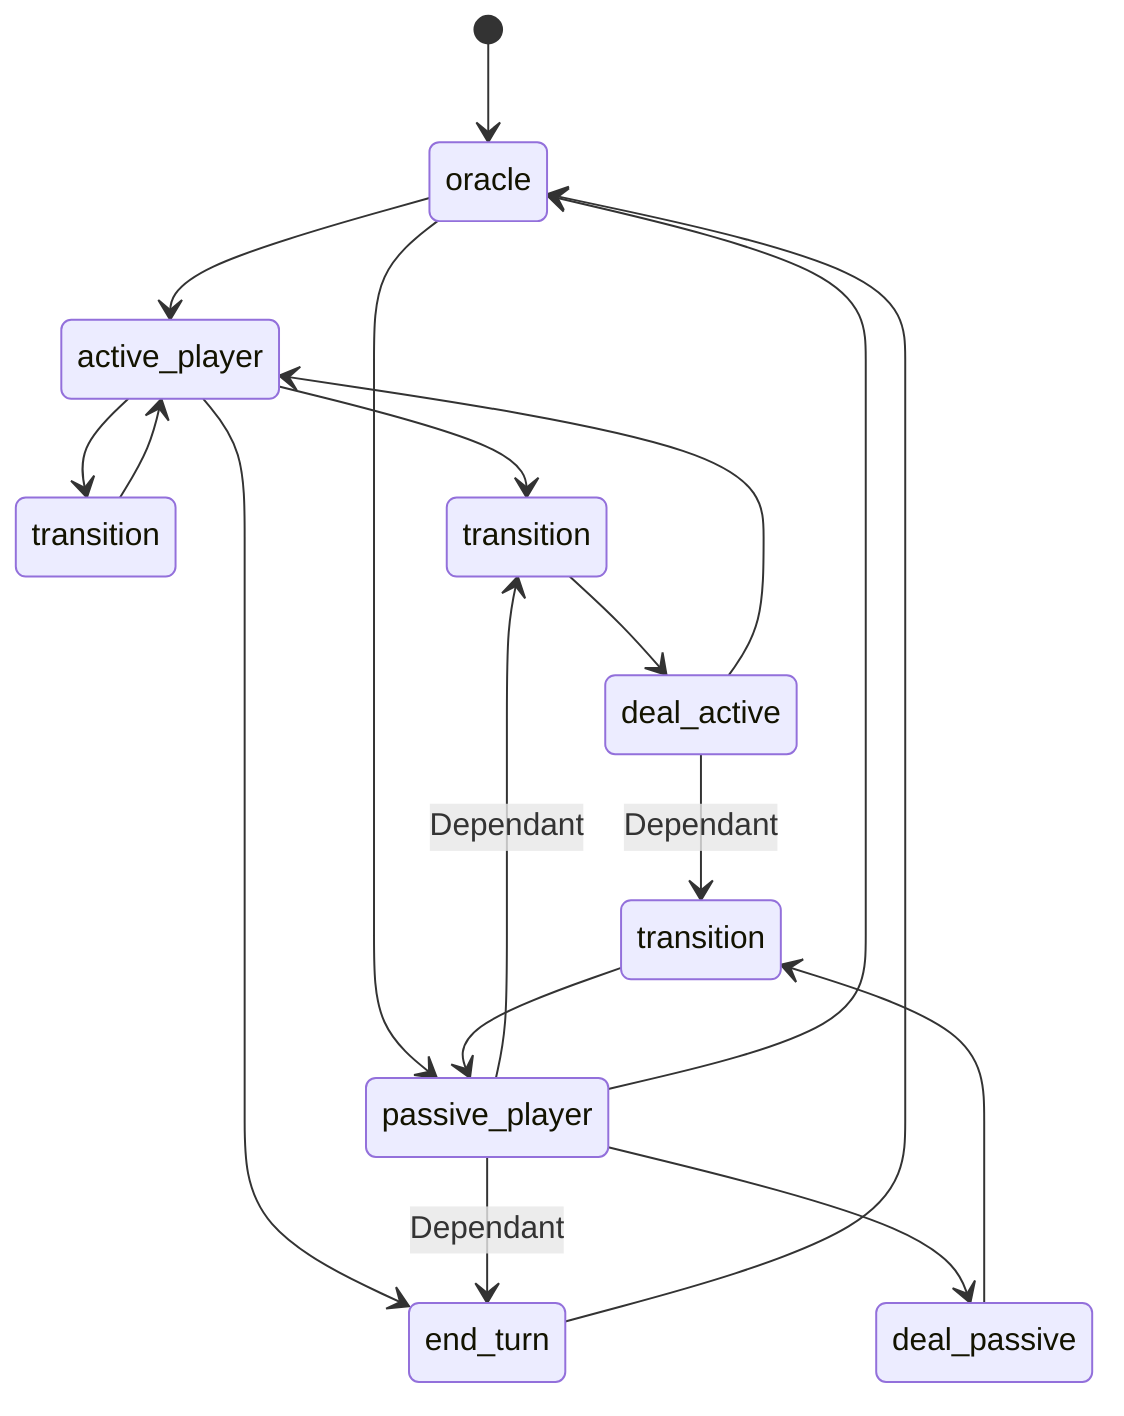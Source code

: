 stateDiagram
  current_player: oracle
  build_play: transition
  trade: transition
  accept_reject: transition

  [*] --> current_player
  current_player --> active_player
  current_player --> passive_player

  active_player --> build_play
  build_play --> active_player
  active_player --> trade
  trade --> deal_active
  deal_active --> active_player
  active_player --> end_turn
  end_turn --> current_player
  deal_active --> accept_reject: Dependant

  passive_player --> trade: Dependant
  passive_player --> end_turn: Dependant
  passive_player --> deal_passive
  deal_passive --> accept_reject
  accept_reject --> passive_player
  passive_player --> current_player